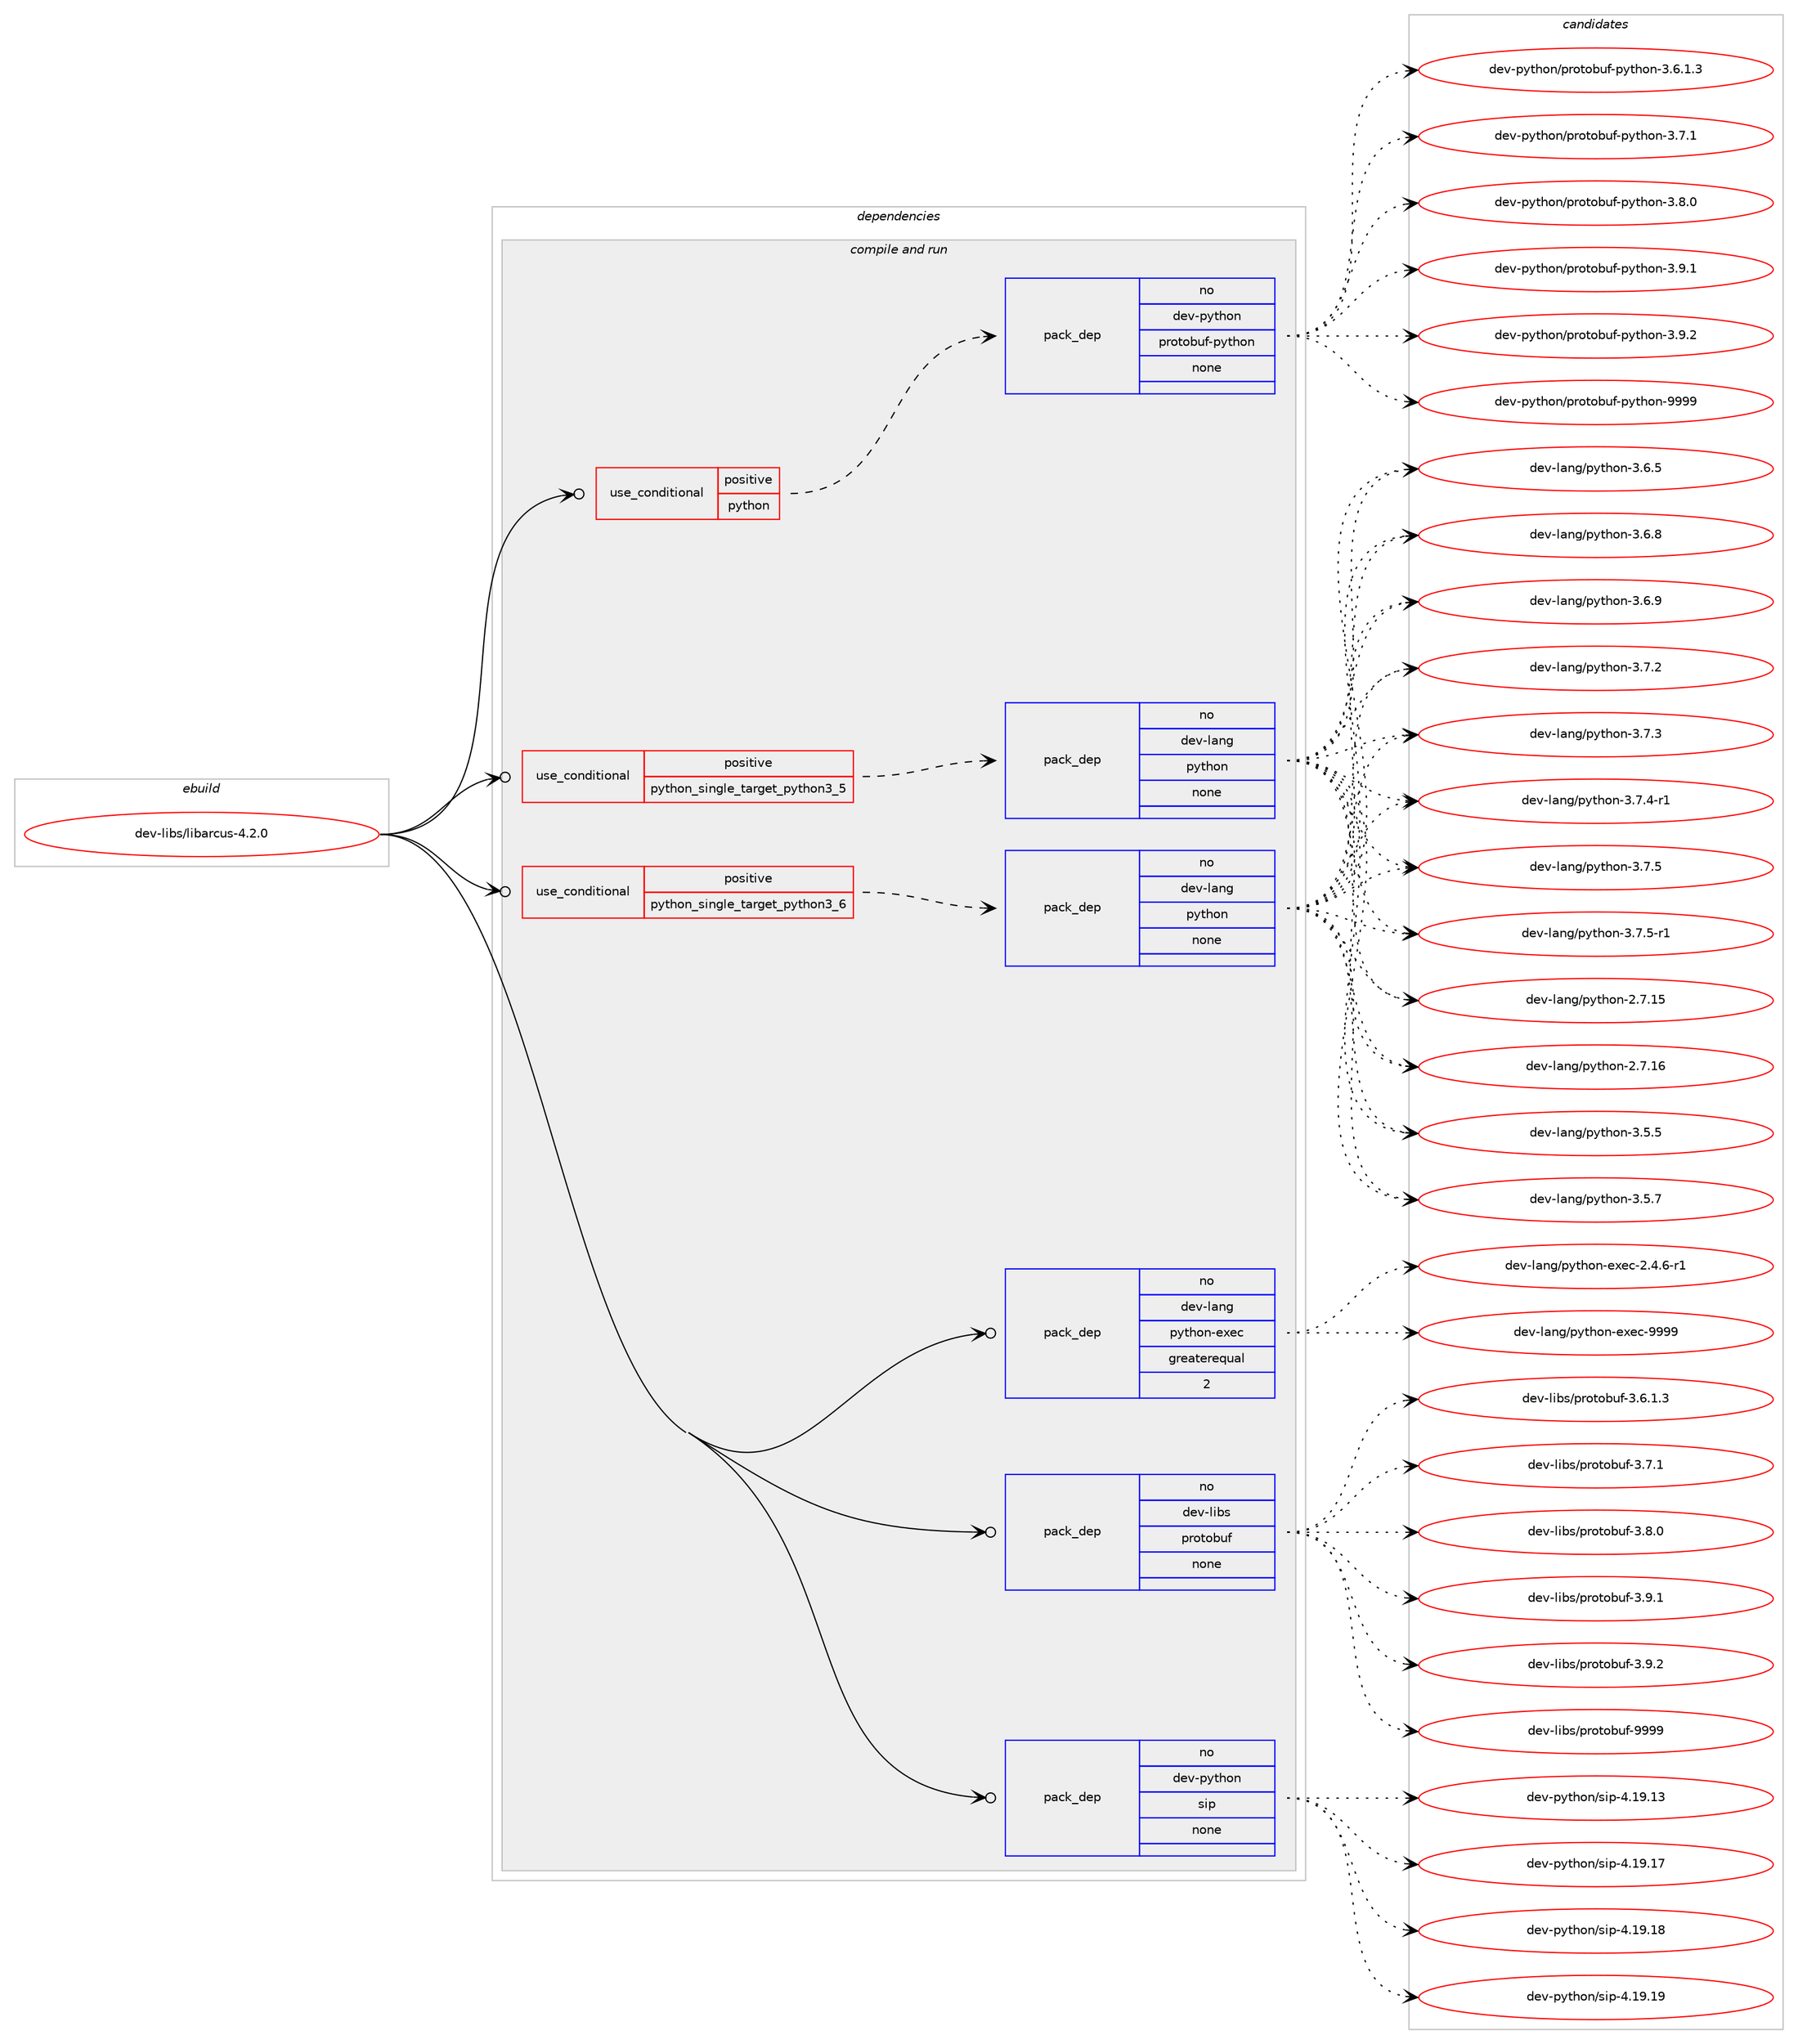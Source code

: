 digraph prolog {

# *************
# Graph options
# *************

newrank=true;
concentrate=true;
compound=true;
graph [rankdir=LR,fontname=Helvetica,fontsize=10,ranksep=1.5];#, ranksep=2.5, nodesep=0.2];
edge  [arrowhead=vee];
node  [fontname=Helvetica,fontsize=10];

# **********
# The ebuild
# **********

subgraph cluster_leftcol {
color=gray;
rank=same;
label=<<i>ebuild</i>>;
id [label="dev-libs/libarcus-4.2.0", color=red, width=4, href="../dev-libs/libarcus-4.2.0.svg"];
}

# ****************
# The dependencies
# ****************

subgraph cluster_midcol {
color=gray;
label=<<i>dependencies</i>>;
subgraph cluster_compile {
fillcolor="#eeeeee";
style=filled;
label=<<i>compile</i>>;
}
subgraph cluster_compileandrun {
fillcolor="#eeeeee";
style=filled;
label=<<i>compile and run</i>>;
subgraph cond131561 {
dependency564717 [label=<<TABLE BORDER="0" CELLBORDER="1" CELLSPACING="0" CELLPADDING="4"><TR><TD ROWSPAN="3" CELLPADDING="10">use_conditional</TD></TR><TR><TD>positive</TD></TR><TR><TD>python</TD></TR></TABLE>>, shape=none, color=red];
subgraph pack421728 {
dependency564718 [label=<<TABLE BORDER="0" CELLBORDER="1" CELLSPACING="0" CELLPADDING="4" WIDTH="220"><TR><TD ROWSPAN="6" CELLPADDING="30">pack_dep</TD></TR><TR><TD WIDTH="110">no</TD></TR><TR><TD>dev-python</TD></TR><TR><TD>protobuf-python</TD></TR><TR><TD>none</TD></TR><TR><TD></TD></TR></TABLE>>, shape=none, color=blue];
}
dependency564717:e -> dependency564718:w [weight=20,style="dashed",arrowhead="vee"];
}
id:e -> dependency564717:w [weight=20,style="solid",arrowhead="odotvee"];
subgraph cond131562 {
dependency564719 [label=<<TABLE BORDER="0" CELLBORDER="1" CELLSPACING="0" CELLPADDING="4"><TR><TD ROWSPAN="3" CELLPADDING="10">use_conditional</TD></TR><TR><TD>positive</TD></TR><TR><TD>python_single_target_python3_5</TD></TR></TABLE>>, shape=none, color=red];
subgraph pack421729 {
dependency564720 [label=<<TABLE BORDER="0" CELLBORDER="1" CELLSPACING="0" CELLPADDING="4" WIDTH="220"><TR><TD ROWSPAN="6" CELLPADDING="30">pack_dep</TD></TR><TR><TD WIDTH="110">no</TD></TR><TR><TD>dev-lang</TD></TR><TR><TD>python</TD></TR><TR><TD>none</TD></TR><TR><TD></TD></TR></TABLE>>, shape=none, color=blue];
}
dependency564719:e -> dependency564720:w [weight=20,style="dashed",arrowhead="vee"];
}
id:e -> dependency564719:w [weight=20,style="solid",arrowhead="odotvee"];
subgraph cond131563 {
dependency564721 [label=<<TABLE BORDER="0" CELLBORDER="1" CELLSPACING="0" CELLPADDING="4"><TR><TD ROWSPAN="3" CELLPADDING="10">use_conditional</TD></TR><TR><TD>positive</TD></TR><TR><TD>python_single_target_python3_6</TD></TR></TABLE>>, shape=none, color=red];
subgraph pack421730 {
dependency564722 [label=<<TABLE BORDER="0" CELLBORDER="1" CELLSPACING="0" CELLPADDING="4" WIDTH="220"><TR><TD ROWSPAN="6" CELLPADDING="30">pack_dep</TD></TR><TR><TD WIDTH="110">no</TD></TR><TR><TD>dev-lang</TD></TR><TR><TD>python</TD></TR><TR><TD>none</TD></TR><TR><TD></TD></TR></TABLE>>, shape=none, color=blue];
}
dependency564721:e -> dependency564722:w [weight=20,style="dashed",arrowhead="vee"];
}
id:e -> dependency564721:w [weight=20,style="solid",arrowhead="odotvee"];
subgraph pack421731 {
dependency564723 [label=<<TABLE BORDER="0" CELLBORDER="1" CELLSPACING="0" CELLPADDING="4" WIDTH="220"><TR><TD ROWSPAN="6" CELLPADDING="30">pack_dep</TD></TR><TR><TD WIDTH="110">no</TD></TR><TR><TD>dev-lang</TD></TR><TR><TD>python-exec</TD></TR><TR><TD>greaterequal</TD></TR><TR><TD>2</TD></TR></TABLE>>, shape=none, color=blue];
}
id:e -> dependency564723:w [weight=20,style="solid",arrowhead="odotvee"];
subgraph pack421732 {
dependency564724 [label=<<TABLE BORDER="0" CELLBORDER="1" CELLSPACING="0" CELLPADDING="4" WIDTH="220"><TR><TD ROWSPAN="6" CELLPADDING="30">pack_dep</TD></TR><TR><TD WIDTH="110">no</TD></TR><TR><TD>dev-libs</TD></TR><TR><TD>protobuf</TD></TR><TR><TD>none</TD></TR><TR><TD></TD></TR></TABLE>>, shape=none, color=blue];
}
id:e -> dependency564724:w [weight=20,style="solid",arrowhead="odotvee"];
subgraph pack421733 {
dependency564725 [label=<<TABLE BORDER="0" CELLBORDER="1" CELLSPACING="0" CELLPADDING="4" WIDTH="220"><TR><TD ROWSPAN="6" CELLPADDING="30">pack_dep</TD></TR><TR><TD WIDTH="110">no</TD></TR><TR><TD>dev-python</TD></TR><TR><TD>sip</TD></TR><TR><TD>none</TD></TR><TR><TD></TD></TR></TABLE>>, shape=none, color=blue];
}
id:e -> dependency564725:w [weight=20,style="solid",arrowhead="odotvee"];
}
subgraph cluster_run {
fillcolor="#eeeeee";
style=filled;
label=<<i>run</i>>;
}
}

# **************
# The candidates
# **************

subgraph cluster_choices {
rank=same;
color=gray;
label=<<i>candidates</i>>;

subgraph choice421728 {
color=black;
nodesep=1;
choice100101118451121211161041111104711211411111611198117102451121211161041111104551465446494651 [label="dev-python/protobuf-python-3.6.1.3", color=red, width=4,href="../dev-python/protobuf-python-3.6.1.3.svg"];
choice10010111845112121116104111110471121141111161119811710245112121116104111110455146554649 [label="dev-python/protobuf-python-3.7.1", color=red, width=4,href="../dev-python/protobuf-python-3.7.1.svg"];
choice10010111845112121116104111110471121141111161119811710245112121116104111110455146564648 [label="dev-python/protobuf-python-3.8.0", color=red, width=4,href="../dev-python/protobuf-python-3.8.0.svg"];
choice10010111845112121116104111110471121141111161119811710245112121116104111110455146574649 [label="dev-python/protobuf-python-3.9.1", color=red, width=4,href="../dev-python/protobuf-python-3.9.1.svg"];
choice10010111845112121116104111110471121141111161119811710245112121116104111110455146574650 [label="dev-python/protobuf-python-3.9.2", color=red, width=4,href="../dev-python/protobuf-python-3.9.2.svg"];
choice100101118451121211161041111104711211411111611198117102451121211161041111104557575757 [label="dev-python/protobuf-python-9999", color=red, width=4,href="../dev-python/protobuf-python-9999.svg"];
dependency564718:e -> choice100101118451121211161041111104711211411111611198117102451121211161041111104551465446494651:w [style=dotted,weight="100"];
dependency564718:e -> choice10010111845112121116104111110471121141111161119811710245112121116104111110455146554649:w [style=dotted,weight="100"];
dependency564718:e -> choice10010111845112121116104111110471121141111161119811710245112121116104111110455146564648:w [style=dotted,weight="100"];
dependency564718:e -> choice10010111845112121116104111110471121141111161119811710245112121116104111110455146574649:w [style=dotted,weight="100"];
dependency564718:e -> choice10010111845112121116104111110471121141111161119811710245112121116104111110455146574650:w [style=dotted,weight="100"];
dependency564718:e -> choice100101118451121211161041111104711211411111611198117102451121211161041111104557575757:w [style=dotted,weight="100"];
}
subgraph choice421729 {
color=black;
nodesep=1;
choice10010111845108971101034711212111610411111045504655464953 [label="dev-lang/python-2.7.15", color=red, width=4,href="../dev-lang/python-2.7.15.svg"];
choice10010111845108971101034711212111610411111045504655464954 [label="dev-lang/python-2.7.16", color=red, width=4,href="../dev-lang/python-2.7.16.svg"];
choice100101118451089711010347112121116104111110455146534653 [label="dev-lang/python-3.5.5", color=red, width=4,href="../dev-lang/python-3.5.5.svg"];
choice100101118451089711010347112121116104111110455146534655 [label="dev-lang/python-3.5.7", color=red, width=4,href="../dev-lang/python-3.5.7.svg"];
choice100101118451089711010347112121116104111110455146544653 [label="dev-lang/python-3.6.5", color=red, width=4,href="../dev-lang/python-3.6.5.svg"];
choice100101118451089711010347112121116104111110455146544656 [label="dev-lang/python-3.6.8", color=red, width=4,href="../dev-lang/python-3.6.8.svg"];
choice100101118451089711010347112121116104111110455146544657 [label="dev-lang/python-3.6.9", color=red, width=4,href="../dev-lang/python-3.6.9.svg"];
choice100101118451089711010347112121116104111110455146554650 [label="dev-lang/python-3.7.2", color=red, width=4,href="../dev-lang/python-3.7.2.svg"];
choice100101118451089711010347112121116104111110455146554651 [label="dev-lang/python-3.7.3", color=red, width=4,href="../dev-lang/python-3.7.3.svg"];
choice1001011184510897110103471121211161041111104551465546524511449 [label="dev-lang/python-3.7.4-r1", color=red, width=4,href="../dev-lang/python-3.7.4-r1.svg"];
choice100101118451089711010347112121116104111110455146554653 [label="dev-lang/python-3.7.5", color=red, width=4,href="../dev-lang/python-3.7.5.svg"];
choice1001011184510897110103471121211161041111104551465546534511449 [label="dev-lang/python-3.7.5-r1", color=red, width=4,href="../dev-lang/python-3.7.5-r1.svg"];
dependency564720:e -> choice10010111845108971101034711212111610411111045504655464953:w [style=dotted,weight="100"];
dependency564720:e -> choice10010111845108971101034711212111610411111045504655464954:w [style=dotted,weight="100"];
dependency564720:e -> choice100101118451089711010347112121116104111110455146534653:w [style=dotted,weight="100"];
dependency564720:e -> choice100101118451089711010347112121116104111110455146534655:w [style=dotted,weight="100"];
dependency564720:e -> choice100101118451089711010347112121116104111110455146544653:w [style=dotted,weight="100"];
dependency564720:e -> choice100101118451089711010347112121116104111110455146544656:w [style=dotted,weight="100"];
dependency564720:e -> choice100101118451089711010347112121116104111110455146544657:w [style=dotted,weight="100"];
dependency564720:e -> choice100101118451089711010347112121116104111110455146554650:w [style=dotted,weight="100"];
dependency564720:e -> choice100101118451089711010347112121116104111110455146554651:w [style=dotted,weight="100"];
dependency564720:e -> choice1001011184510897110103471121211161041111104551465546524511449:w [style=dotted,weight="100"];
dependency564720:e -> choice100101118451089711010347112121116104111110455146554653:w [style=dotted,weight="100"];
dependency564720:e -> choice1001011184510897110103471121211161041111104551465546534511449:w [style=dotted,weight="100"];
}
subgraph choice421730 {
color=black;
nodesep=1;
choice10010111845108971101034711212111610411111045504655464953 [label="dev-lang/python-2.7.15", color=red, width=4,href="../dev-lang/python-2.7.15.svg"];
choice10010111845108971101034711212111610411111045504655464954 [label="dev-lang/python-2.7.16", color=red, width=4,href="../dev-lang/python-2.7.16.svg"];
choice100101118451089711010347112121116104111110455146534653 [label="dev-lang/python-3.5.5", color=red, width=4,href="../dev-lang/python-3.5.5.svg"];
choice100101118451089711010347112121116104111110455146534655 [label="dev-lang/python-3.5.7", color=red, width=4,href="../dev-lang/python-3.5.7.svg"];
choice100101118451089711010347112121116104111110455146544653 [label="dev-lang/python-3.6.5", color=red, width=4,href="../dev-lang/python-3.6.5.svg"];
choice100101118451089711010347112121116104111110455146544656 [label="dev-lang/python-3.6.8", color=red, width=4,href="../dev-lang/python-3.6.8.svg"];
choice100101118451089711010347112121116104111110455146544657 [label="dev-lang/python-3.6.9", color=red, width=4,href="../dev-lang/python-3.6.9.svg"];
choice100101118451089711010347112121116104111110455146554650 [label="dev-lang/python-3.7.2", color=red, width=4,href="../dev-lang/python-3.7.2.svg"];
choice100101118451089711010347112121116104111110455146554651 [label="dev-lang/python-3.7.3", color=red, width=4,href="../dev-lang/python-3.7.3.svg"];
choice1001011184510897110103471121211161041111104551465546524511449 [label="dev-lang/python-3.7.4-r1", color=red, width=4,href="../dev-lang/python-3.7.4-r1.svg"];
choice100101118451089711010347112121116104111110455146554653 [label="dev-lang/python-3.7.5", color=red, width=4,href="../dev-lang/python-3.7.5.svg"];
choice1001011184510897110103471121211161041111104551465546534511449 [label="dev-lang/python-3.7.5-r1", color=red, width=4,href="../dev-lang/python-3.7.5-r1.svg"];
dependency564722:e -> choice10010111845108971101034711212111610411111045504655464953:w [style=dotted,weight="100"];
dependency564722:e -> choice10010111845108971101034711212111610411111045504655464954:w [style=dotted,weight="100"];
dependency564722:e -> choice100101118451089711010347112121116104111110455146534653:w [style=dotted,weight="100"];
dependency564722:e -> choice100101118451089711010347112121116104111110455146534655:w [style=dotted,weight="100"];
dependency564722:e -> choice100101118451089711010347112121116104111110455146544653:w [style=dotted,weight="100"];
dependency564722:e -> choice100101118451089711010347112121116104111110455146544656:w [style=dotted,weight="100"];
dependency564722:e -> choice100101118451089711010347112121116104111110455146544657:w [style=dotted,weight="100"];
dependency564722:e -> choice100101118451089711010347112121116104111110455146554650:w [style=dotted,weight="100"];
dependency564722:e -> choice100101118451089711010347112121116104111110455146554651:w [style=dotted,weight="100"];
dependency564722:e -> choice1001011184510897110103471121211161041111104551465546524511449:w [style=dotted,weight="100"];
dependency564722:e -> choice100101118451089711010347112121116104111110455146554653:w [style=dotted,weight="100"];
dependency564722:e -> choice1001011184510897110103471121211161041111104551465546534511449:w [style=dotted,weight="100"];
}
subgraph choice421731 {
color=black;
nodesep=1;
choice10010111845108971101034711212111610411111045101120101994550465246544511449 [label="dev-lang/python-exec-2.4.6-r1", color=red, width=4,href="../dev-lang/python-exec-2.4.6-r1.svg"];
choice10010111845108971101034711212111610411111045101120101994557575757 [label="dev-lang/python-exec-9999", color=red, width=4,href="../dev-lang/python-exec-9999.svg"];
dependency564723:e -> choice10010111845108971101034711212111610411111045101120101994550465246544511449:w [style=dotted,weight="100"];
dependency564723:e -> choice10010111845108971101034711212111610411111045101120101994557575757:w [style=dotted,weight="100"];
}
subgraph choice421732 {
color=black;
nodesep=1;
choice100101118451081059811547112114111116111981171024551465446494651 [label="dev-libs/protobuf-3.6.1.3", color=red, width=4,href="../dev-libs/protobuf-3.6.1.3.svg"];
choice10010111845108105981154711211411111611198117102455146554649 [label="dev-libs/protobuf-3.7.1", color=red, width=4,href="../dev-libs/protobuf-3.7.1.svg"];
choice10010111845108105981154711211411111611198117102455146564648 [label="dev-libs/protobuf-3.8.0", color=red, width=4,href="../dev-libs/protobuf-3.8.0.svg"];
choice10010111845108105981154711211411111611198117102455146574649 [label="dev-libs/protobuf-3.9.1", color=red, width=4,href="../dev-libs/protobuf-3.9.1.svg"];
choice10010111845108105981154711211411111611198117102455146574650 [label="dev-libs/protobuf-3.9.2", color=red, width=4,href="../dev-libs/protobuf-3.9.2.svg"];
choice100101118451081059811547112114111116111981171024557575757 [label="dev-libs/protobuf-9999", color=red, width=4,href="../dev-libs/protobuf-9999.svg"];
dependency564724:e -> choice100101118451081059811547112114111116111981171024551465446494651:w [style=dotted,weight="100"];
dependency564724:e -> choice10010111845108105981154711211411111611198117102455146554649:w [style=dotted,weight="100"];
dependency564724:e -> choice10010111845108105981154711211411111611198117102455146564648:w [style=dotted,weight="100"];
dependency564724:e -> choice10010111845108105981154711211411111611198117102455146574649:w [style=dotted,weight="100"];
dependency564724:e -> choice10010111845108105981154711211411111611198117102455146574650:w [style=dotted,weight="100"];
dependency564724:e -> choice100101118451081059811547112114111116111981171024557575757:w [style=dotted,weight="100"];
}
subgraph choice421733 {
color=black;
nodesep=1;
choice10010111845112121116104111110471151051124552464957464951 [label="dev-python/sip-4.19.13", color=red, width=4,href="../dev-python/sip-4.19.13.svg"];
choice10010111845112121116104111110471151051124552464957464955 [label="dev-python/sip-4.19.17", color=red, width=4,href="../dev-python/sip-4.19.17.svg"];
choice10010111845112121116104111110471151051124552464957464956 [label="dev-python/sip-4.19.18", color=red, width=4,href="../dev-python/sip-4.19.18.svg"];
choice10010111845112121116104111110471151051124552464957464957 [label="dev-python/sip-4.19.19", color=red, width=4,href="../dev-python/sip-4.19.19.svg"];
dependency564725:e -> choice10010111845112121116104111110471151051124552464957464951:w [style=dotted,weight="100"];
dependency564725:e -> choice10010111845112121116104111110471151051124552464957464955:w [style=dotted,weight="100"];
dependency564725:e -> choice10010111845112121116104111110471151051124552464957464956:w [style=dotted,weight="100"];
dependency564725:e -> choice10010111845112121116104111110471151051124552464957464957:w [style=dotted,weight="100"];
}
}

}
